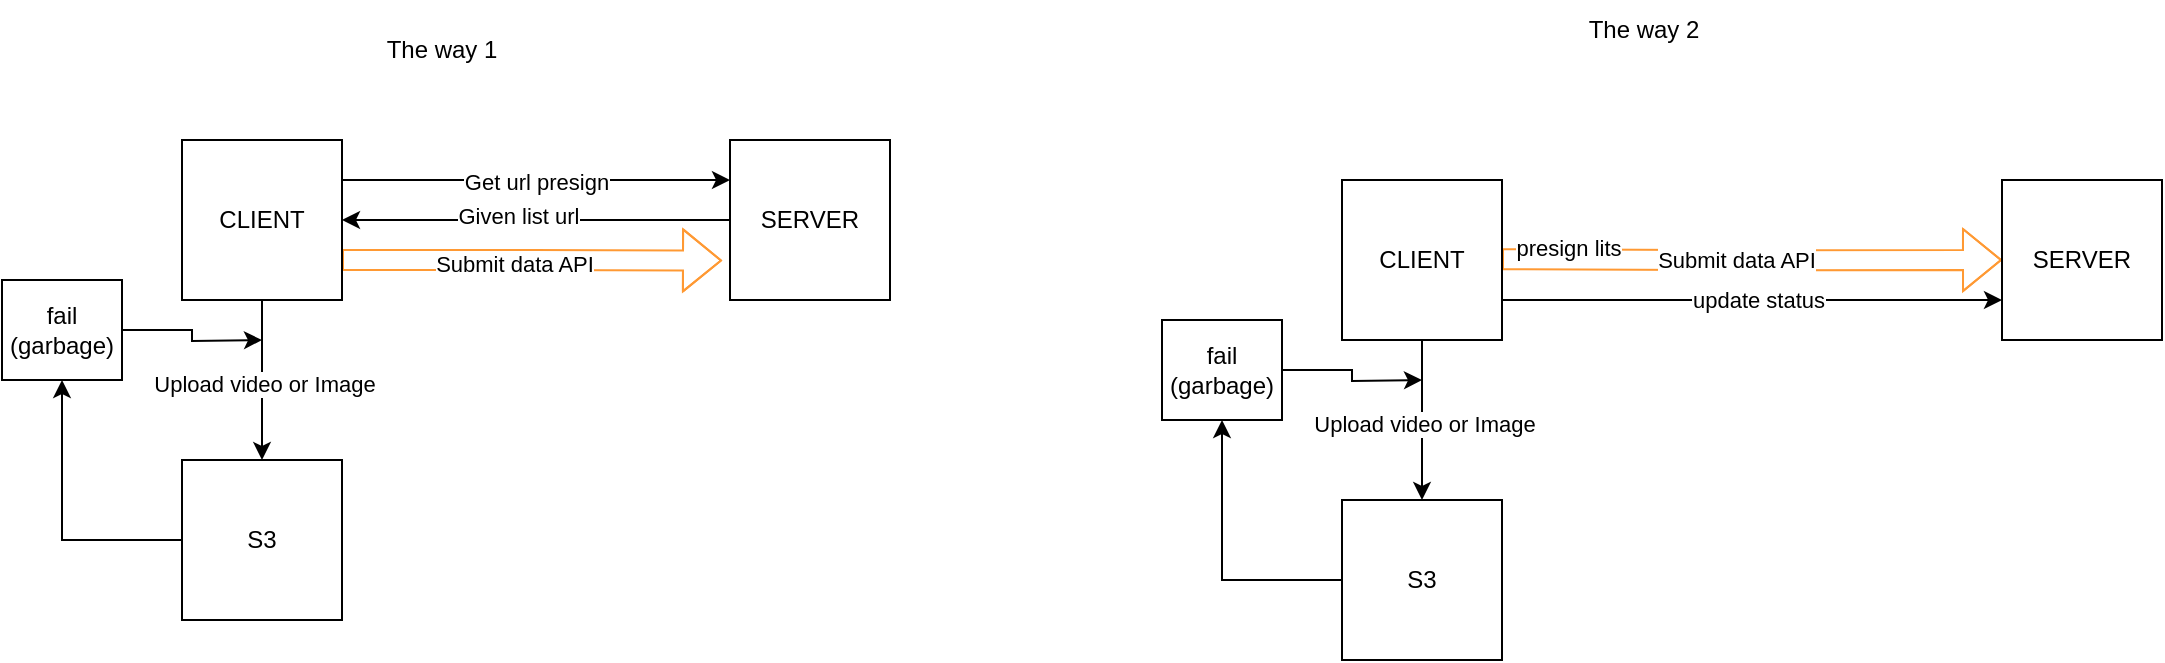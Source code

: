 <mxfile version="22.0.8" type="github">
  <diagram name="Page-1" id="JEfVLk9obuvLaRED6Doc">
    <mxGraphModel dx="1194" dy="749" grid="1" gridSize="10" guides="1" tooltips="1" connect="1" arrows="1" fold="1" page="1" pageScale="1" pageWidth="827" pageHeight="1169" math="0" shadow="0">
      <root>
        <mxCell id="0" />
        <mxCell id="1" parent="0" />
        <mxCell id="0NxyBg7bmqxsWhzlE6xT-5" style="edgeStyle=orthogonalEdgeStyle;rounded=0;orthogonalLoop=1;jettySize=auto;html=1;exitX=1;exitY=0.25;exitDx=0;exitDy=0;entryX=0;entryY=0.25;entryDx=0;entryDy=0;" edge="1" parent="1" source="0NxyBg7bmqxsWhzlE6xT-1" target="0NxyBg7bmqxsWhzlE6xT-2">
          <mxGeometry relative="1" as="geometry" />
        </mxCell>
        <mxCell id="0NxyBg7bmqxsWhzlE6xT-6" value="Get url presign" style="edgeLabel;html=1;align=center;verticalAlign=middle;resizable=0;points=[];" vertex="1" connectable="0" parent="0NxyBg7bmqxsWhzlE6xT-5">
          <mxGeometry x="-0.007" y="-1" relative="1" as="geometry">
            <mxPoint as="offset" />
          </mxGeometry>
        </mxCell>
        <mxCell id="0NxyBg7bmqxsWhzlE6xT-12" style="rounded=0;orthogonalLoop=1;jettySize=auto;html=1;" edge="1" parent="1" source="0NxyBg7bmqxsWhzlE6xT-1" target="0NxyBg7bmqxsWhzlE6xT-9">
          <mxGeometry relative="1" as="geometry" />
        </mxCell>
        <mxCell id="0NxyBg7bmqxsWhzlE6xT-13" value="Upload video or Image" style="edgeLabel;html=1;align=center;verticalAlign=middle;resizable=0;points=[];" vertex="1" connectable="0" parent="0NxyBg7bmqxsWhzlE6xT-12">
          <mxGeometry x="0.039" y="1" relative="1" as="geometry">
            <mxPoint as="offset" />
          </mxGeometry>
        </mxCell>
        <mxCell id="0NxyBg7bmqxsWhzlE6xT-14" style="edgeStyle=orthogonalEdgeStyle;rounded=0;orthogonalLoop=1;jettySize=auto;html=1;exitX=1;exitY=0.75;exitDx=0;exitDy=0;shape=flexArrow;strokeColor=#FF9933;" edge="1" parent="1" source="0NxyBg7bmqxsWhzlE6xT-1">
          <mxGeometry relative="1" as="geometry">
            <mxPoint x="370" y="240.241" as="targetPoint" />
          </mxGeometry>
        </mxCell>
        <mxCell id="0NxyBg7bmqxsWhzlE6xT-17" value="Submit data API" style="edgeLabel;html=1;align=center;verticalAlign=middle;resizable=0;points=[];" vertex="1" connectable="0" parent="0NxyBg7bmqxsWhzlE6xT-14">
          <mxGeometry x="-0.102" y="-2" relative="1" as="geometry">
            <mxPoint as="offset" />
          </mxGeometry>
        </mxCell>
        <mxCell id="0NxyBg7bmqxsWhzlE6xT-1" value="CLIENT" style="whiteSpace=wrap;html=1;aspect=fixed;" vertex="1" parent="1">
          <mxGeometry x="100" y="180" width="80" height="80" as="geometry" />
        </mxCell>
        <mxCell id="0NxyBg7bmqxsWhzlE6xT-7" style="edgeStyle=orthogonalEdgeStyle;rounded=0;orthogonalLoop=1;jettySize=auto;html=1;entryX=1;entryY=0.5;entryDx=0;entryDy=0;" edge="1" parent="1" source="0NxyBg7bmqxsWhzlE6xT-2" target="0NxyBg7bmqxsWhzlE6xT-1">
          <mxGeometry relative="1" as="geometry" />
        </mxCell>
        <mxCell id="0NxyBg7bmqxsWhzlE6xT-8" value="Given list url" style="edgeLabel;html=1;align=center;verticalAlign=middle;resizable=0;points=[];" vertex="1" connectable="0" parent="0NxyBg7bmqxsWhzlE6xT-7">
          <mxGeometry x="0.1" y="-2" relative="1" as="geometry">
            <mxPoint as="offset" />
          </mxGeometry>
        </mxCell>
        <mxCell id="0NxyBg7bmqxsWhzlE6xT-2" value="SERVER" style="whiteSpace=wrap;html=1;aspect=fixed;" vertex="1" parent="1">
          <mxGeometry x="374" y="180" width="80" height="80" as="geometry" />
        </mxCell>
        <mxCell id="0NxyBg7bmqxsWhzlE6xT-27" style="edgeStyle=orthogonalEdgeStyle;rounded=0;orthogonalLoop=1;jettySize=auto;html=1;entryX=0.5;entryY=1;entryDx=0;entryDy=0;" edge="1" parent="1" source="0NxyBg7bmqxsWhzlE6xT-9" target="0NxyBg7bmqxsWhzlE6xT-22">
          <mxGeometry relative="1" as="geometry" />
        </mxCell>
        <mxCell id="0NxyBg7bmqxsWhzlE6xT-9" value="S3" style="whiteSpace=wrap;html=1;aspect=fixed;" vertex="1" parent="1">
          <mxGeometry x="100" y="340" width="80" height="80" as="geometry" />
        </mxCell>
        <mxCell id="0NxyBg7bmqxsWhzlE6xT-23" style="edgeStyle=orthogonalEdgeStyle;rounded=0;orthogonalLoop=1;jettySize=auto;html=1;" edge="1" parent="1" source="0NxyBg7bmqxsWhzlE6xT-22">
          <mxGeometry relative="1" as="geometry">
            <mxPoint x="140" y="280.0" as="targetPoint" />
          </mxGeometry>
        </mxCell>
        <mxCell id="0NxyBg7bmqxsWhzlE6xT-22" value="fail (garbage)" style="rounded=0;whiteSpace=wrap;html=1;" vertex="1" parent="1">
          <mxGeometry x="10" y="250" width="60" height="50" as="geometry" />
        </mxCell>
        <mxCell id="0NxyBg7bmqxsWhzlE6xT-32" style="rounded=0;orthogonalLoop=1;jettySize=auto;html=1;" edge="1" parent="1" source="0NxyBg7bmqxsWhzlE6xT-36" target="0NxyBg7bmqxsWhzlE6xT-41">
          <mxGeometry relative="1" as="geometry" />
        </mxCell>
        <mxCell id="0NxyBg7bmqxsWhzlE6xT-33" value="Upload video or Image" style="edgeLabel;html=1;align=center;verticalAlign=middle;resizable=0;points=[];" vertex="1" connectable="0" parent="0NxyBg7bmqxsWhzlE6xT-32">
          <mxGeometry x="0.039" y="1" relative="1" as="geometry">
            <mxPoint as="offset" />
          </mxGeometry>
        </mxCell>
        <mxCell id="0NxyBg7bmqxsWhzlE6xT-34" style="edgeStyle=orthogonalEdgeStyle;rounded=0;orthogonalLoop=1;jettySize=auto;html=1;exitX=1;exitY=0.75;exitDx=0;exitDy=0;shape=flexArrow;strokeColor=#FF9933;entryX=0;entryY=0.5;entryDx=0;entryDy=0;" edge="1" parent="1" target="0NxyBg7bmqxsWhzlE6xT-39">
          <mxGeometry relative="1" as="geometry">
            <mxPoint x="950" y="239.881" as="targetPoint" />
            <mxPoint x="760" y="239.64" as="sourcePoint" />
          </mxGeometry>
        </mxCell>
        <mxCell id="0NxyBg7bmqxsWhzlE6xT-35" value="Submit data API" style="edgeLabel;html=1;align=center;verticalAlign=middle;resizable=0;points=[];" vertex="1" connectable="0" parent="0NxyBg7bmqxsWhzlE6xT-34">
          <mxGeometry x="-0.102" y="-2" relative="1" as="geometry">
            <mxPoint x="4" y="-2" as="offset" />
          </mxGeometry>
        </mxCell>
        <mxCell id="0NxyBg7bmqxsWhzlE6xT-46" value="presign lits" style="edgeLabel;html=1;align=center;verticalAlign=middle;resizable=0;points=[];" vertex="1" connectable="0" parent="0NxyBg7bmqxsWhzlE6xT-34">
          <mxGeometry x="-0.74" y="6" relative="1" as="geometry">
            <mxPoint as="offset" />
          </mxGeometry>
        </mxCell>
        <mxCell id="0NxyBg7bmqxsWhzlE6xT-47" style="edgeStyle=orthogonalEdgeStyle;rounded=0;orthogonalLoop=1;jettySize=auto;html=1;exitX=1;exitY=0.75;exitDx=0;exitDy=0;entryX=0;entryY=0.75;entryDx=0;entryDy=0;" edge="1" parent="1" source="0NxyBg7bmqxsWhzlE6xT-36" target="0NxyBg7bmqxsWhzlE6xT-39">
          <mxGeometry relative="1" as="geometry" />
        </mxCell>
        <mxCell id="0NxyBg7bmqxsWhzlE6xT-48" value="update status" style="edgeLabel;html=1;align=center;verticalAlign=middle;resizable=0;points=[];" vertex="1" connectable="0" parent="0NxyBg7bmqxsWhzlE6xT-47">
          <mxGeometry x="0.022" relative="1" as="geometry">
            <mxPoint as="offset" />
          </mxGeometry>
        </mxCell>
        <mxCell id="0NxyBg7bmqxsWhzlE6xT-36" value="CLIENT" style="whiteSpace=wrap;html=1;aspect=fixed;" vertex="1" parent="1">
          <mxGeometry x="680" y="200" width="80" height="80" as="geometry" />
        </mxCell>
        <mxCell id="0NxyBg7bmqxsWhzlE6xT-39" value="SERVER" style="whiteSpace=wrap;html=1;aspect=fixed;" vertex="1" parent="1">
          <mxGeometry x="1010" y="200" width="80" height="80" as="geometry" />
        </mxCell>
        <mxCell id="0NxyBg7bmqxsWhzlE6xT-40" style="edgeStyle=orthogonalEdgeStyle;rounded=0;orthogonalLoop=1;jettySize=auto;html=1;entryX=0.5;entryY=1;entryDx=0;entryDy=0;" edge="1" parent="1" source="0NxyBg7bmqxsWhzlE6xT-41" target="0NxyBg7bmqxsWhzlE6xT-43">
          <mxGeometry relative="1" as="geometry" />
        </mxCell>
        <mxCell id="0NxyBg7bmqxsWhzlE6xT-41" value="S3" style="whiteSpace=wrap;html=1;aspect=fixed;" vertex="1" parent="1">
          <mxGeometry x="680" y="360" width="80" height="80" as="geometry" />
        </mxCell>
        <mxCell id="0NxyBg7bmqxsWhzlE6xT-42" style="edgeStyle=orthogonalEdgeStyle;rounded=0;orthogonalLoop=1;jettySize=auto;html=1;" edge="1" parent="1" source="0NxyBg7bmqxsWhzlE6xT-43">
          <mxGeometry relative="1" as="geometry">
            <mxPoint x="720" y="300.0" as="targetPoint" />
          </mxGeometry>
        </mxCell>
        <mxCell id="0NxyBg7bmqxsWhzlE6xT-43" value="fail (garbage)" style="rounded=0;whiteSpace=wrap;html=1;" vertex="1" parent="1">
          <mxGeometry x="590" y="270" width="60" height="50" as="geometry" />
        </mxCell>
        <mxCell id="0NxyBg7bmqxsWhzlE6xT-44" value="The way 1" style="text;html=1;strokeColor=none;fillColor=none;align=center;verticalAlign=middle;whiteSpace=wrap;rounded=0;" vertex="1" parent="1">
          <mxGeometry x="200" y="120" width="60" height="30" as="geometry" />
        </mxCell>
        <mxCell id="0NxyBg7bmqxsWhzlE6xT-45" value="The way 2" style="text;html=1;strokeColor=none;fillColor=none;align=center;verticalAlign=middle;whiteSpace=wrap;rounded=0;" vertex="1" parent="1">
          <mxGeometry x="801" y="110" width="60" height="30" as="geometry" />
        </mxCell>
      </root>
    </mxGraphModel>
  </diagram>
</mxfile>
